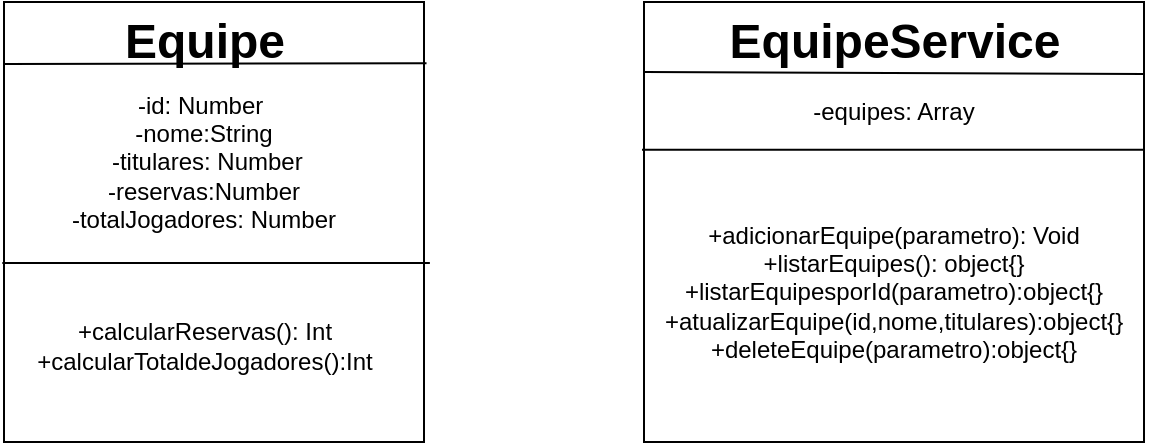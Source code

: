 <mxfile>
    <diagram id="Bw0J6PNGEoygZJgOvOV6" name="Página-1">
        <mxGraphModel dx="532" dy="314" grid="1" gridSize="10" guides="1" tooltips="1" connect="1" arrows="1" fold="1" page="1" pageScale="1" pageWidth="827" pageHeight="1169" math="0" shadow="0">
            <root>
                <mxCell id="0"/>
                <mxCell id="1" parent="0"/>
                <mxCell id="2" value="" style="rounded=0;whiteSpace=wrap;html=1;" vertex="1" parent="1">
                    <mxGeometry x="20" y="30" width="210" height="220" as="geometry"/>
                </mxCell>
                <mxCell id="5" value="Equipe" style="text;strokeColor=none;fillColor=none;html=1;fontSize=24;fontStyle=1;verticalAlign=middle;align=center;" vertex="1" parent="1">
                    <mxGeometry x="85" y="40" width="70" height="20" as="geometry"/>
                </mxCell>
                <mxCell id="7" value="-id: Number&amp;nbsp;&lt;br&gt;-nome:String&lt;br&gt;&amp;nbsp;-titulares: Number&lt;br&gt;-reservas:Number&lt;br&gt;-totalJogadores: Number" style="text;html=1;strokeColor=none;fillColor=none;align=center;verticalAlign=middle;whiteSpace=wrap;rounded=0;" vertex="1" parent="1">
                    <mxGeometry x="50" y="60" width="140" height="100" as="geometry"/>
                </mxCell>
                <mxCell id="9" value="" style="endArrow=none;html=1;entryX=1.006;entryY=0.139;entryDx=0;entryDy=0;entryPerimeter=0;" edge="1" parent="1" target="2">
                    <mxGeometry width="50" height="50" relative="1" as="geometry">
                        <mxPoint x="20" y="61" as="sourcePoint"/>
                        <mxPoint x="300" y="110" as="targetPoint"/>
                    </mxGeometry>
                </mxCell>
                <mxCell id="10" value="" style="endArrow=none;html=1;exitX=-0.004;exitY=0.593;exitDx=0;exitDy=0;exitPerimeter=0;entryX=1.014;entryY=0.593;entryDx=0;entryDy=0;entryPerimeter=0;" edge="1" parent="1" source="2" target="2">
                    <mxGeometry width="50" height="50" relative="1" as="geometry">
                        <mxPoint x="250" y="160" as="sourcePoint"/>
                        <mxPoint x="300" y="110" as="targetPoint"/>
                    </mxGeometry>
                </mxCell>
                <mxCell id="20" value="" style="edgeStyle=none;html=1;" edge="1" parent="1" source="11" target="7">
                    <mxGeometry relative="1" as="geometry"/>
                </mxCell>
                <mxCell id="11" value="&lt;span style=&quot;&quot;&gt;&lt;font style=&quot;font-size: 12px;&quot; color=&quot;#ffffff&quot;&gt;+gerarId(): Int&lt;br&gt;&lt;/font&gt;+calcularReservas(): Int&lt;br&gt;+calcularTotaldeJogadores():Int&lt;br&gt;&lt;/span&gt;" style="text;html=1;strokeColor=none;fillColor=none;align=center;verticalAlign=middle;whiteSpace=wrap;rounded=0;" vertex="1" parent="1">
                    <mxGeometry x="42.5" y="160" width="155" height="70" as="geometry"/>
                </mxCell>
                <mxCell id="12" value="" style="rounded=0;whiteSpace=wrap;html=1;" vertex="1" parent="1">
                    <mxGeometry x="340" y="30" width="250" height="220" as="geometry"/>
                </mxCell>
                <mxCell id="14" value="EquipeService" style="text;strokeColor=none;fillColor=none;html=1;fontSize=24;fontStyle=1;verticalAlign=middle;align=center;" vertex="1" parent="1">
                    <mxGeometry x="435" y="40" width="60" height="20" as="geometry"/>
                </mxCell>
                <mxCell id="15" value="" style="endArrow=none;html=1;exitX=0.001;exitY=0.159;exitDx=0;exitDy=0;exitPerimeter=0;" edge="1" parent="1" source="12">
                    <mxGeometry width="50" height="50" relative="1" as="geometry">
                        <mxPoint x="340" y="60" as="sourcePoint"/>
                        <mxPoint x="590" y="66" as="targetPoint"/>
                    </mxGeometry>
                </mxCell>
                <mxCell id="17" value="-equipes: Array" style="text;html=1;strokeColor=none;fillColor=none;align=center;verticalAlign=middle;whiteSpace=wrap;rounded=0;" vertex="1" parent="1">
                    <mxGeometry x="400" y="70" width="130" height="30" as="geometry"/>
                </mxCell>
                <mxCell id="18" value="" style="endArrow=none;html=1;entryX=0.998;entryY=0.336;entryDx=0;entryDy=0;entryPerimeter=0;exitX=-0.004;exitY=0.336;exitDx=0;exitDy=0;exitPerimeter=0;" edge="1" parent="1" source="12" target="12">
                    <mxGeometry width="50" height="50" relative="1" as="geometry">
                        <mxPoint x="320" y="130" as="sourcePoint"/>
                        <mxPoint x="370" y="80" as="targetPoint"/>
                    </mxGeometry>
                </mxCell>
                <mxCell id="19" value="+adicionarEquipe(parametro): Void&lt;br&gt;+listarEquipes(): object{}&lt;br&gt;+listarEquipesporId(parametro):object{}&lt;br&gt;+atualizarEquipe(id,nome,titulares):object{}&lt;br&gt;+deleteEquipe(parametro):object{}" style="text;html=1;strokeColor=none;fillColor=none;align=center;verticalAlign=middle;whiteSpace=wrap;rounded=0;" vertex="1" parent="1">
                    <mxGeometry x="350" y="110" width="230" height="130" as="geometry"/>
                </mxCell>
            </root>
        </mxGraphModel>
    </diagram>
</mxfile>